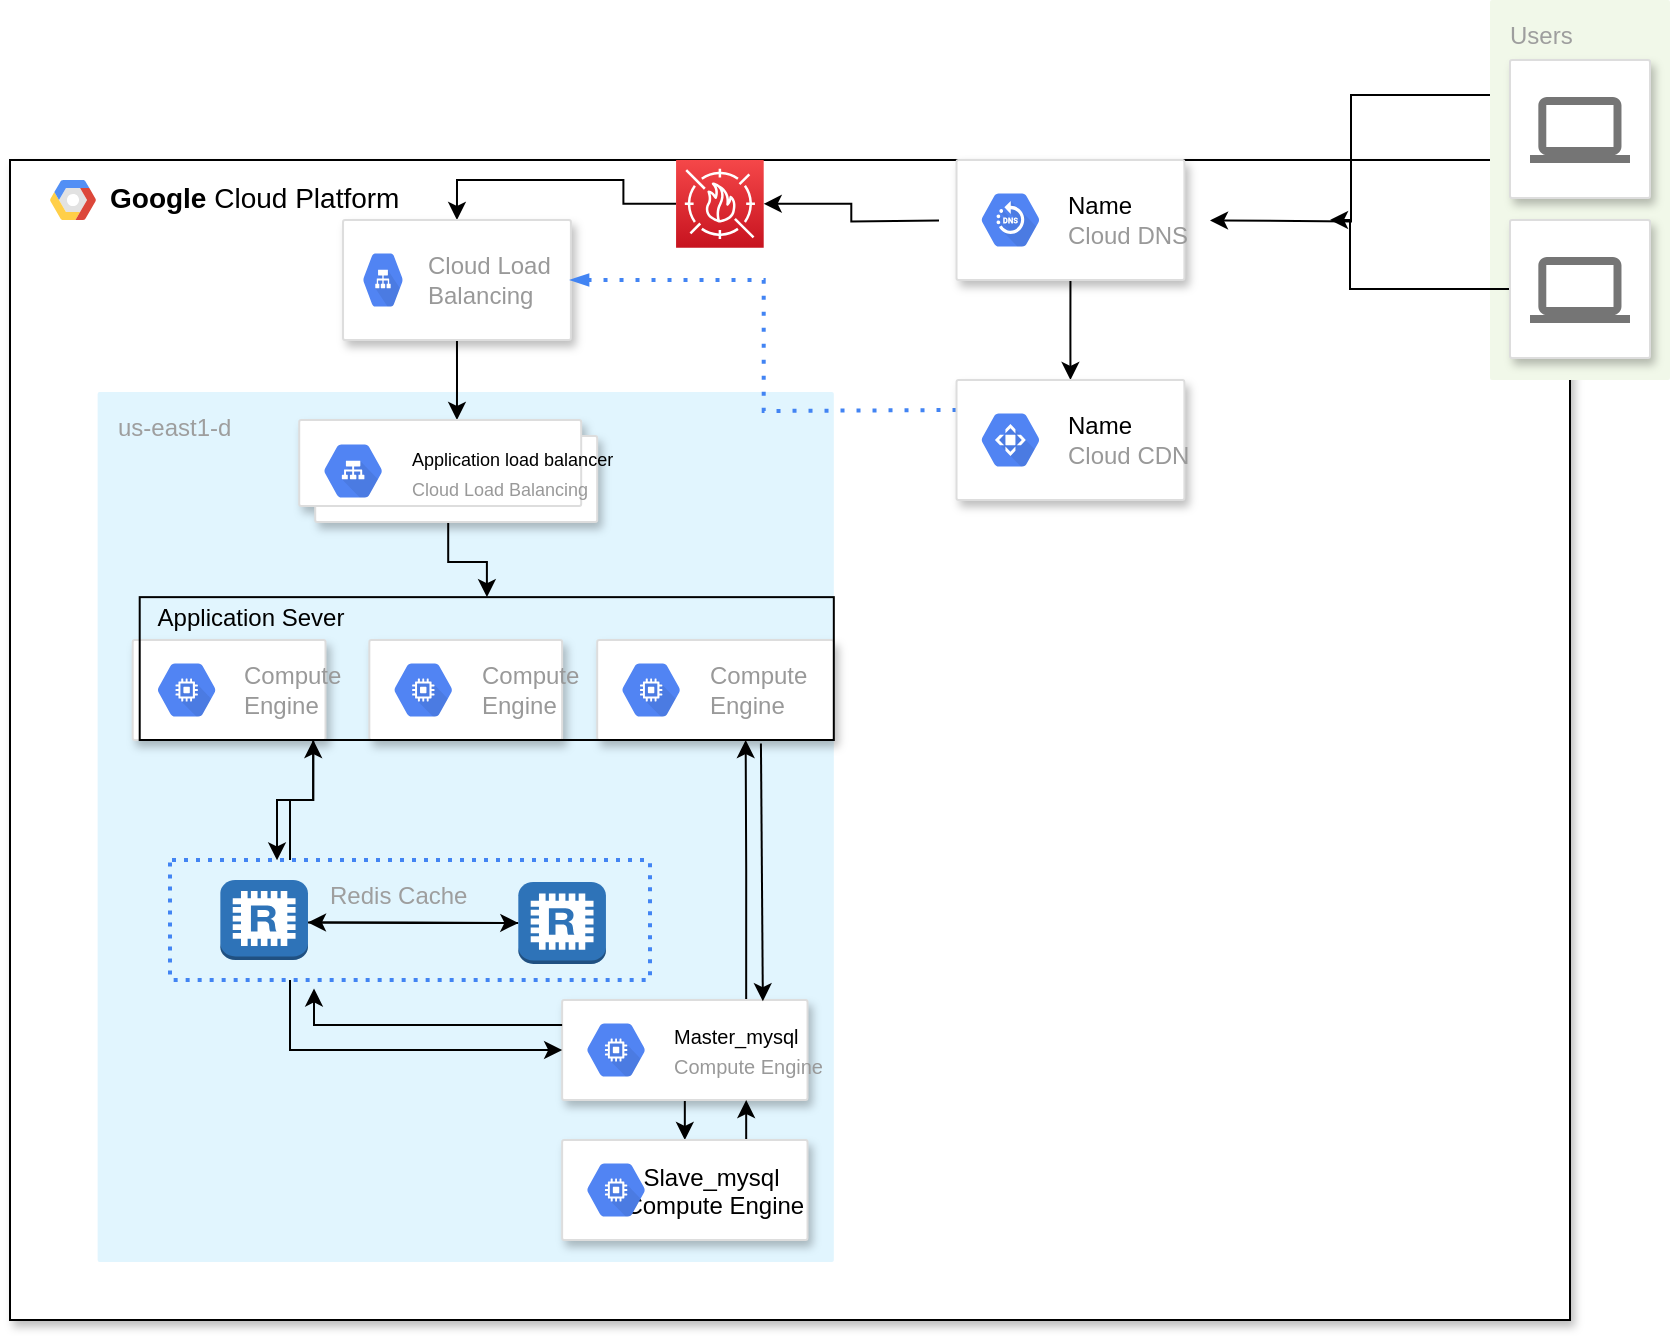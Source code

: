 <mxfile version="14.7.6" type="github">
  <diagram id="f106602c-feb2-e66a-4537-3a34d633f6aa" name="Page-1">
    <mxGraphModel dx="1038" dy="547" grid="1" gridSize="10" guides="1" tooltips="1" connect="1" arrows="1" fold="1" page="1" pageScale="1" pageWidth="1169" pageHeight="827" background="none" math="0" shadow="0">
      <root>
        <mxCell id="0" />
        <mxCell id="1" parent="0" />
        <mxCell id="14" value="&lt;b&gt;Google &lt;/b&gt;Cloud Platform" style="shadow=1;fontSize=14;align=left;spacing=10;9E9E9E;verticalAlign=top;spacingTop=-4;fontStyle=0;spacingLeft=40;html=1;" parent="1" vertex="1">
          <mxGeometry x="210" y="90" width="780" height="580" as="geometry" />
        </mxCell>
        <mxCell id="15" value="" style="shape=mxgraph.gcp2.google_cloud_platform;fillColor=#F6F6F6;strokeColor=none;shadow=0;gradientColor=none;" parent="14" vertex="1">
          <mxGeometry width="23" height="20" relative="1" as="geometry">
            <mxPoint x="20" y="10" as="offset" />
          </mxGeometry>
        </mxCell>
        <mxCell id="753" value="us-east1-d" style="rounded=1;absoluteArcSize=1;arcSize=2;html=1;strokeColor=none;gradientColor=none;shadow=0;dashed=0;strokeColor=none;fontSize=12;fontColor=#9E9E9E;align=left;verticalAlign=top;spacing=10;spacingTop=-4;fillColor=#E1F5FE;" parent="14" vertex="1">
          <mxGeometry x="43.82" y="116" width="368.09" height="435" as="geometry" />
        </mxCell>
        <mxCell id="oNovaRLqOHhdrpAC01LG-794" style="edgeStyle=orthogonalEdgeStyle;rounded=0;orthogonalLoop=1;jettySize=auto;html=1;entryX=1;entryY=0.5;entryDx=0;entryDy=0;entryPerimeter=0;exitX=0;exitY=0.5;exitDx=0;exitDy=0;" parent="14" target="oNovaRLqOHhdrpAC01LG-792" edge="1">
          <mxGeometry relative="1" as="geometry">
            <mxPoint x="464.494" y="30.208" as="sourcePoint" />
          </mxGeometry>
        </mxCell>
        <mxCell id="oNovaRLqOHhdrpAC01LG-821" style="edgeStyle=orthogonalEdgeStyle;rounded=0;orthogonalLoop=1;jettySize=auto;html=1;entryX=0.5;entryY=0;entryDx=0;entryDy=0;" parent="14" source="oNovaRLqOHhdrpAC01LG-792" target="oNovaRLqOHhdrpAC01LG-813" edge="1">
          <mxGeometry relative="1" as="geometry" />
        </mxCell>
        <mxCell id="oNovaRLqOHhdrpAC01LG-792" value="" style="points=[[0,0,0],[0.25,0,0],[0.5,0,0],[0.75,0,0],[1,0,0],[0,1,0],[0.25,1,0],[0.5,1,0],[0.75,1,0],[1,1,0],[0,0.25,0],[0,0.5,0],[0,0.75,0],[1,0.25,0],[1,0.5,0],[1,0.75,0]];outlineConnect=0;fontColor=#232F3E;gradientColor=#F54749;gradientDirection=north;fillColor=#C7131F;strokeColor=#ffffff;dashed=0;verticalLabelPosition=bottom;verticalAlign=top;align=center;html=1;fontSize=12;fontStyle=0;aspect=fixed;shape=mxgraph.aws4.resourceIcon;resIcon=mxgraph.aws4.waf;" parent="14" vertex="1">
          <mxGeometry x="333.034" width="43.82" height="43.82" as="geometry" />
        </mxCell>
        <mxCell id="oNovaRLqOHhdrpAC01LG-797" value="" style="strokeColor=#dddddd;shadow=1;strokeWidth=1;rounded=1;absoluteArcSize=1;arcSize=2;" parent="14" vertex="1">
          <mxGeometry x="179.663" y="240" width="96.404" height="50" as="geometry" />
        </mxCell>
        <mxCell id="oNovaRLqOHhdrpAC01LG-798" value="Compute&#xa;Engine" style="dashed=0;connectable=0;html=1;fillColor=#5184F3;strokeColor=none;shape=mxgraph.gcp2.hexIcon;prIcon=compute_engine;part=1;labelPosition=right;verticalLabelPosition=middle;align=left;verticalAlign=middle;spacingLeft=5;fontColor=#999999;fontSize=12;" parent="oNovaRLqOHhdrpAC01LG-797" vertex="1">
          <mxGeometry y="0.5" width="44" height="39" relative="1" as="geometry">
            <mxPoint x="5" y="-19.5" as="offset" />
          </mxGeometry>
        </mxCell>
        <mxCell id="oNovaRLqOHhdrpAC01LG-799" value="" style="strokeColor=#dddddd;shadow=1;strokeWidth=1;rounded=1;absoluteArcSize=1;arcSize=2;" parent="14" vertex="1">
          <mxGeometry x="61.348" y="240" width="96.404" height="50" as="geometry" />
        </mxCell>
        <mxCell id="oNovaRLqOHhdrpAC01LG-800" value="Compute&#xa;Engine" style="dashed=0;connectable=0;html=1;fillColor=#5184F3;strokeColor=none;shape=mxgraph.gcp2.hexIcon;prIcon=compute_engine;part=1;labelPosition=right;verticalLabelPosition=middle;align=left;verticalAlign=middle;spacingLeft=5;fontColor=#999999;fontSize=12;" parent="oNovaRLqOHhdrpAC01LG-799" vertex="1">
          <mxGeometry y="0.5" width="44" height="39" relative="1" as="geometry">
            <mxPoint x="5" y="-19.5" as="offset" />
          </mxGeometry>
        </mxCell>
        <mxCell id="oNovaRLqOHhdrpAC01LG-823" style="edgeStyle=orthogonalEdgeStyle;rounded=0;orthogonalLoop=1;jettySize=auto;html=1;exitX=0.5;exitY=1;exitDx=0;exitDy=0;" parent="14" source="oNovaRLqOHhdrpAC01LG-813" edge="1">
          <mxGeometry relative="1" as="geometry">
            <mxPoint x="223.483" y="130" as="targetPoint" />
          </mxGeometry>
        </mxCell>
        <mxCell id="oNovaRLqOHhdrpAC01LG-813" value="" style="strokeColor=#dddddd;shadow=1;strokeWidth=1;rounded=1;absoluteArcSize=1;arcSize=2;gradientColor=none;" parent="14" vertex="1">
          <mxGeometry x="166.517" y="30" width="113.933" height="60" as="geometry" />
        </mxCell>
        <mxCell id="oNovaRLqOHhdrpAC01LG-814" value="Cloud Load&#xa;Balancing" style="dashed=0;connectable=0;html=1;fillColor=#5184F3;strokeColor=none;shape=mxgraph.gcp2.hexIcon;prIcon=cloud_load_balancing;part=1;labelPosition=right;verticalLabelPosition=middle;align=left;verticalAlign=middle;spacingLeft=5;fontColor=#999999;fontSize=12;" parent="oNovaRLqOHhdrpAC01LG-813" vertex="1">
          <mxGeometry y="0.5" width="30" height="39" relative="1" as="geometry">
            <mxPoint x="5" y="-19.5" as="offset" />
          </mxGeometry>
        </mxCell>
        <mxCell id="F2nTqWCfqtZAzKlDj4tm-805" style="edgeStyle=orthogonalEdgeStyle;rounded=0;orthogonalLoop=1;jettySize=auto;html=1;exitX=0.5;exitY=1;exitDx=0;exitDy=0;" edge="1" parent="14" source="oNovaRLqOHhdrpAC01LG-817" target="F2nTqWCfqtZAzKlDj4tm-800">
          <mxGeometry relative="1" as="geometry" />
        </mxCell>
        <mxCell id="oNovaRLqOHhdrpAC01LG-817" value="" style="shape=mxgraph.gcp2.doubleRect;strokeColor=#dddddd;shadow=1;strokeWidth=1;" parent="14" vertex="1">
          <mxGeometry x="144.607" y="130" width="148.989" height="51" as="geometry" />
        </mxCell>
        <mxCell id="oNovaRLqOHhdrpAC01LG-818" value="&lt;font style=&quot;font-size: 9px&quot;&gt;&lt;font color=&quot;#000000&quot; style=&quot;font-size: 9px&quot;&gt;Application load balancer&lt;/font&gt;&lt;br&gt;Cloud Load Balancing&lt;/font&gt;" style="dashed=0;connectable=0;html=1;fillColor=#5184F3;strokeColor=none;shape=mxgraph.gcp2.hexIcon;prIcon=cloud_load_balancing;part=1;labelPosition=right;verticalLabelPosition=middle;align=left;verticalAlign=middle;spacingLeft=5;fontColor=#999999;fontSize=12;" parent="oNovaRLqOHhdrpAC01LG-817" vertex="1">
          <mxGeometry y="0.5" width="44" height="39" relative="1" as="geometry">
            <mxPoint x="5" y="-19.5" as="offset" />
          </mxGeometry>
        </mxCell>
        <mxCell id="oNovaRLqOHhdrpAC01LG-871" style="edgeStyle=orthogonalEdgeStyle;rounded=0;orthogonalLoop=1;jettySize=auto;html=1;exitX=0.5;exitY=1;exitDx=0;exitDy=0;entryX=0.5;entryY=0;entryDx=0;entryDy=0;" parent="14" source="oNovaRLqOHhdrpAC01LG-845" target="oNovaRLqOHhdrpAC01LG-847" edge="1">
          <mxGeometry relative="1" as="geometry" />
        </mxCell>
        <mxCell id="F2nTqWCfqtZAzKlDj4tm-811" style="edgeStyle=orthogonalEdgeStyle;rounded=0;orthogonalLoop=1;jettySize=auto;html=1;exitX=0.75;exitY=0;exitDx=0;exitDy=0;entryX=0.873;entryY=1;entryDx=0;entryDy=0;entryPerimeter=0;" edge="1" parent="14" source="oNovaRLqOHhdrpAC01LG-845" target="F2nTqWCfqtZAzKlDj4tm-800">
          <mxGeometry relative="1" as="geometry" />
        </mxCell>
        <mxCell id="oNovaRLqOHhdrpAC01LG-845" value="" style="strokeColor=#dddddd;shadow=1;strokeWidth=1;rounded=1;absoluteArcSize=1;arcSize=2;gradientColor=none;" parent="14" vertex="1">
          <mxGeometry x="276.067" y="420" width="122.697" height="50" as="geometry" />
        </mxCell>
        <mxCell id="oNovaRLqOHhdrpAC01LG-846" value="&lt;font style=&quot;font-size: 10px&quot;&gt;&lt;font color=&quot;#000000&quot; style=&quot;font-size: 10px&quot;&gt;Master_mysql&lt;/font&gt;&lt;br&gt;Compute Engine&lt;/font&gt;" style="dashed=0;connectable=0;html=1;fillColor=#5184F3;strokeColor=none;shape=mxgraph.gcp2.hexIcon;prIcon=compute_engine;part=1;labelPosition=right;verticalLabelPosition=middle;align=left;verticalAlign=middle;spacingLeft=5;fontColor=#999999;fontSize=12;" parent="oNovaRLqOHhdrpAC01LG-845" vertex="1">
          <mxGeometry y="0.5" width="44" height="39" relative="1" as="geometry">
            <mxPoint x="5" y="-19.5" as="offset" />
          </mxGeometry>
        </mxCell>
        <mxCell id="oNovaRLqOHhdrpAC01LG-872" style="edgeStyle=orthogonalEdgeStyle;rounded=0;orthogonalLoop=1;jettySize=auto;html=1;exitX=0.75;exitY=0;exitDx=0;exitDy=0;entryX=0.75;entryY=1;entryDx=0;entryDy=0;" parent="14" source="oNovaRLqOHhdrpAC01LG-847" target="oNovaRLqOHhdrpAC01LG-845" edge="1">
          <mxGeometry relative="1" as="geometry" />
        </mxCell>
        <mxCell id="oNovaRLqOHhdrpAC01LG-847" value="        Slave_mysql&#xa;         Compute Engine" style="strokeColor=#dddddd;shadow=1;strokeWidth=1;rounded=1;absoluteArcSize=1;arcSize=2;gradientColor=none;" parent="14" vertex="1">
          <mxGeometry x="276.067" y="490.0" width="122.697" height="50" as="geometry" />
        </mxCell>
        <mxCell id="oNovaRLqOHhdrpAC01LG-848" value="&lt;span style=&quot;color: rgba(0 , 0 , 0 , 0) ; font-family: monospace ; font-size: 0px&quot;&gt;%3CmxGraphModel%3E%3Croot%3E%3CmxCell%20id%3D%220%22%2F%3E%3CmxCell%20id%3D%221%22%20parent%3D%220%22%2F%3E%3CmxCell%20id%3D%222%22%20value%3D%22%22%20style%3D%22strokeColor%3D%23dddddd%3Bshadow%3D1%3BstrokeWidth%3D1%3Brounded%3D1%3BabsoluteArcSize%3D1%3BarcSize%3D2%3BgradientColor%3Dnone%3B%22%20vertex%3D%221%22%20parent%3D%221%22%3E%3CmxGeometry%20x%3D%22300%22%20y%3D%22520%22%20width%3D%22140%22%20height%3D%2250%22%20as%3D%22geometry%22%2F%3E%3C%2FmxCell%3E%3CmxCell%20id%3D%223%22%20value%3D%22%26lt%3Bfont%20color%3D%26quot%3B%23000000%26quot%3B%26gt%3BName%26lt%3B%2Ffont%26gt%3B%26lt%3Bbr%26gt%3BCompute%20Engine%22%20style%3D%22dashed%3D0%3Bconnectable%3D0%3Bhtml%3D1%3BfillColor%3D%235184F3%3BstrokeColor%3Dnone%3Bshape%3Dmxgraph.gcp2.hexIcon%3BprIcon%3Dcompute_engine%3Bpart%3D1%3BlabelPosition%3Dright%3BverticalLabelPosition%3Dmiddle%3Balign%3Dleft%3BverticalAlign%3Dmiddle%3BspacingLeft%3D5%3BfontColor%3D%23999999%3BfontSize%3D12%3B%22%20vertex%3D%221%22%20parent%3D%222%22%3E%3CmxGeometry%20y%3D%220.5%22%20width%3D%2244%22%20height%3D%2239%22%20relative%3D%221%22%20as%3D%22geometry%22%3E%3CmxPoint%20x%3D%225%22%20y%3D%22-19.5%22%20as%3D%22offset%22%2F%3E%3C%2FmxGeometry%3E%3C%2FmxCell%3E%3C%2Froot%3E%3C%2FmxGraphModel%3E&lt;/span&gt;" style="dashed=0;connectable=0;html=1;fillColor=#5184F3;strokeColor=none;shape=mxgraph.gcp2.hexIcon;prIcon=compute_engine;part=1;labelPosition=right;verticalLabelPosition=middle;align=left;verticalAlign=middle;spacingLeft=5;fontColor=#999999;fontSize=12;" parent="oNovaRLqOHhdrpAC01LG-847" vertex="1">
          <mxGeometry y="0.5" width="44" height="39" relative="1" as="geometry">
            <mxPoint x="5" y="-19.5" as="offset" />
          </mxGeometry>
        </mxCell>
        <mxCell id="oNovaRLqOHhdrpAC01LG-863" style="edgeStyle=orthogonalEdgeStyle;rounded=0;orthogonalLoop=1;jettySize=auto;html=1;exitX=0.5;exitY=1;exitDx=0;exitDy=0;entryX=0.5;entryY=0;entryDx=0;entryDy=0;" parent="14" source="oNovaRLqOHhdrpAC01LG-859" edge="1">
          <mxGeometry relative="1" as="geometry">
            <mxPoint x="530.225" y="110" as="targetPoint" />
          </mxGeometry>
        </mxCell>
        <mxCell id="oNovaRLqOHhdrpAC01LG-859" value="" style="strokeColor=#dddddd;shadow=1;strokeWidth=1;rounded=1;absoluteArcSize=1;arcSize=2;gradientColor=none;" parent="14" vertex="1">
          <mxGeometry x="473.258" width="113.933" height="60" as="geometry" />
        </mxCell>
        <mxCell id="oNovaRLqOHhdrpAC01LG-860" value="&lt;font color=&quot;#000000&quot;&gt;Name&lt;/font&gt;&lt;br&gt;Cloud  DNS" style="dashed=0;connectable=0;html=1;fillColor=#5184F3;strokeColor=none;shape=mxgraph.gcp2.hexIcon;prIcon=cloud_dns;part=1;labelPosition=right;verticalLabelPosition=middle;align=left;verticalAlign=middle;spacingLeft=5;fontColor=#999999;fontSize=12;" parent="oNovaRLqOHhdrpAC01LG-859" vertex="1">
          <mxGeometry y="0.5" width="44" height="39" relative="1" as="geometry">
            <mxPoint x="5" y="-19.5" as="offset" />
          </mxGeometry>
        </mxCell>
        <mxCell id="oNovaRLqOHhdrpAC01LG-864" value="" style="edgeStyle=orthogonalEdgeStyle;fontSize=12;html=1;endArrow=blockThin;endFill=1;rounded=0;strokeWidth=2;endSize=4;startSize=4;dashed=1;dashPattern=1 3;strokeColor=#4284F3;entryX=1;entryY=0.5;entryDx=0;entryDy=0;exitX=0;exitY=0.25;exitDx=0;exitDy=0;" parent="14" target="oNovaRLqOHhdrpAC01LG-813" edge="1">
          <mxGeometry width="100" relative="1" as="geometry">
            <mxPoint x="473.258" y="125" as="sourcePoint" />
            <mxPoint x="385.618" y="120" as="targetPoint" />
          </mxGeometry>
        </mxCell>
        <mxCell id="oNovaRLqOHhdrpAC01LG-865" value="" style="strokeColor=#dddddd;shadow=1;strokeWidth=1;rounded=1;absoluteArcSize=1;arcSize=2;gradientColor=none;" parent="14" vertex="1">
          <mxGeometry x="473.258" y="110" width="113.933" height="60" as="geometry" />
        </mxCell>
        <mxCell id="oNovaRLqOHhdrpAC01LG-866" value="&lt;font color=&quot;#000000&quot;&gt;Name&lt;/font&gt;&lt;br&gt;Cloud  CDN" style="dashed=0;connectable=0;html=1;fillColor=#5184F3;strokeColor=none;shape=mxgraph.gcp2.hexIcon;prIcon=cloud_cdn;part=1;labelPosition=right;verticalLabelPosition=middle;align=left;verticalAlign=middle;spacingLeft=5;fontColor=#999999;fontSize=12;" parent="oNovaRLqOHhdrpAC01LG-865" vertex="1">
          <mxGeometry y="0.5" width="44" height="39" relative="1" as="geometry">
            <mxPoint x="5" y="-19.5" as="offset" />
          </mxGeometry>
        </mxCell>
        <mxCell id="oNovaRLqOHhdrpAC01LG-869" style="edgeStyle=orthogonalEdgeStyle;rounded=0;orthogonalLoop=1;jettySize=auto;html=1;exitX=1;exitY=0.53;exitDx=0;exitDy=0;exitPerimeter=0;entryX=0;entryY=0.5;entryDx=0;entryDy=0;entryPerimeter=0;" parent="14" source="oNovaRLqOHhdrpAC01LG-867" target="oNovaRLqOHhdrpAC01LG-868" edge="1">
          <mxGeometry relative="1" as="geometry" />
        </mxCell>
        <mxCell id="oNovaRLqOHhdrpAC01LG-867" value="" style="outlineConnect=0;dashed=0;verticalLabelPosition=bottom;verticalAlign=top;align=center;html=1;shape=mxgraph.aws3.redis;fillColor=#2E73B8;gradientColor=none;" parent="14" vertex="1">
          <mxGeometry x="105.169" y="360" width="43.82" height="40" as="geometry" />
        </mxCell>
        <mxCell id="oNovaRLqOHhdrpAC01LG-870" style="edgeStyle=orthogonalEdgeStyle;rounded=0;orthogonalLoop=1;jettySize=auto;html=1;entryX=1;entryY=0.53;entryDx=0;entryDy=0;entryPerimeter=0;" parent="14" source="oNovaRLqOHhdrpAC01LG-868" target="oNovaRLqOHhdrpAC01LG-867" edge="1">
          <mxGeometry relative="1" as="geometry" />
        </mxCell>
        <mxCell id="oNovaRLqOHhdrpAC01LG-868" value="" style="outlineConnect=0;dashed=0;verticalLabelPosition=bottom;verticalAlign=top;align=center;html=1;shape=mxgraph.aws3.redis;fillColor=#2E73B8;gradientColor=none;" parent="14" vertex="1">
          <mxGeometry x="254.157" y="361" width="43.82" height="41" as="geometry" />
        </mxCell>
        <mxCell id="oNovaRLqOHhdrpAC01LG-801" value="" style="strokeColor=#dddddd;shadow=1;strokeWidth=1;rounded=1;absoluteArcSize=1;arcSize=2;" parent="14" vertex="1">
          <mxGeometry x="293.596" y="240" width="118.315" height="50" as="geometry" />
        </mxCell>
        <mxCell id="oNovaRLqOHhdrpAC01LG-802" value="Compute&#xa;Engine" style="dashed=0;connectable=0;html=1;fillColor=#5184F3;strokeColor=none;shape=mxgraph.gcp2.hexIcon;prIcon=compute_engine;part=1;labelPosition=right;verticalLabelPosition=middle;align=left;verticalAlign=middle;spacingLeft=5;fontColor=#999999;fontSize=12;" parent="oNovaRLqOHhdrpAC01LG-801" vertex="1">
          <mxGeometry y="0.5" width="44" height="39" relative="1" as="geometry">
            <mxPoint x="5" y="-19.5" as="offset" />
          </mxGeometry>
        </mxCell>
        <mxCell id="F2nTqWCfqtZAzKlDj4tm-800" value="" style="rounded=0;whiteSpace=wrap;html=1;fillColor=none;" vertex="1" parent="oNovaRLqOHhdrpAC01LG-801">
          <mxGeometry x="-228.742" y="-21.429" width="347.056" height="71.429" as="geometry" />
        </mxCell>
        <mxCell id="F2nTqWCfqtZAzKlDj4tm-804" value="Application Sever&lt;br&gt;" style="text;html=1;strokeColor=none;fillColor=none;align=center;verticalAlign=middle;whiteSpace=wrap;rounded=0;" vertex="1" parent="oNovaRLqOHhdrpAC01LG-801">
          <mxGeometry x="-223.483" y="-21.43" width="100.787" height="21.43" as="geometry" />
        </mxCell>
        <mxCell id="F2nTqWCfqtZAzKlDj4tm-814" value="" style="endArrow=classic;html=1;exitX=0.895;exitY=1.025;exitDx=0;exitDy=0;exitPerimeter=0;entryX=0.818;entryY=0.012;entryDx=0;entryDy=0;entryPerimeter=0;" edge="1" parent="14" source="F2nTqWCfqtZAzKlDj4tm-800" target="oNovaRLqOHhdrpAC01LG-845">
          <mxGeometry width="50" height="50" relative="1" as="geometry">
            <mxPoint x="380" y="340" as="sourcePoint" />
            <mxPoint x="430" y="290" as="targetPoint" />
          </mxGeometry>
        </mxCell>
        <mxCell id="oNovaRLqOHhdrpAC01LG-887" value="&amp;nbsp; &amp;nbsp; &amp;nbsp; &amp;nbsp; &amp;nbsp; &amp;nbsp; &amp;nbsp; &amp;nbsp; &amp;nbsp; &amp;nbsp; &amp;nbsp;Redis Cache" style="rounded=1;absoluteArcSize=1;arcSize=2;html=1;strokeColor=none;gradientColor=none;shadow=0;dashed=1;strokeColor=#4284F3;fontSize=12;fontColor=#9E9E9E;align=left;verticalAlign=top;spacing=10;spacingTop=-4;fillColor=none;dashPattern=1 2;strokeWidth=2;" parent="14" vertex="1">
          <mxGeometry x="80" y="350" width="240" height="60" as="geometry" />
        </mxCell>
        <mxCell id="F2nTqWCfqtZAzKlDj4tm-807" style="edgeStyle=orthogonalEdgeStyle;rounded=0;orthogonalLoop=1;jettySize=auto;html=1;exitX=0.25;exitY=1;exitDx=0;exitDy=0;entryX=0.223;entryY=0.003;entryDx=0;entryDy=0;entryPerimeter=0;" edge="1" parent="14" source="F2nTqWCfqtZAzKlDj4tm-800" target="oNovaRLqOHhdrpAC01LG-887">
          <mxGeometry relative="1" as="geometry" />
        </mxCell>
        <mxCell id="F2nTqWCfqtZAzKlDj4tm-808" style="edgeStyle=orthogonalEdgeStyle;rounded=0;orthogonalLoop=1;jettySize=auto;html=1;exitX=0.25;exitY=0;exitDx=0;exitDy=0;entryX=0.25;entryY=1;entryDx=0;entryDy=0;" edge="1" parent="14" source="oNovaRLqOHhdrpAC01LG-887" target="F2nTqWCfqtZAzKlDj4tm-800">
          <mxGeometry relative="1" as="geometry" />
        </mxCell>
        <mxCell id="F2nTqWCfqtZAzKlDj4tm-809" style="edgeStyle=orthogonalEdgeStyle;rounded=0;orthogonalLoop=1;jettySize=auto;html=1;exitX=0.25;exitY=1;exitDx=0;exitDy=0;entryX=0;entryY=0.5;entryDx=0;entryDy=0;" edge="1" parent="14" source="oNovaRLqOHhdrpAC01LG-887" target="oNovaRLqOHhdrpAC01LG-845">
          <mxGeometry relative="1" as="geometry" />
        </mxCell>
        <mxCell id="F2nTqWCfqtZAzKlDj4tm-810" style="edgeStyle=orthogonalEdgeStyle;rounded=0;orthogonalLoop=1;jettySize=auto;html=1;exitX=0;exitY=0.25;exitDx=0;exitDy=0;entryX=0.3;entryY=1.07;entryDx=0;entryDy=0;entryPerimeter=0;" edge="1" parent="14" source="oNovaRLqOHhdrpAC01LG-845" target="oNovaRLqOHhdrpAC01LG-887">
          <mxGeometry relative="1" as="geometry" />
        </mxCell>
        <mxCell id="oNovaRLqOHhdrpAC01LG-827" style="edgeStyle=orthogonalEdgeStyle;rounded=0;orthogonalLoop=1;jettySize=auto;html=1;exitX=0;exitY=0.25;exitDx=0;exitDy=0;entryX=1;entryY=0.5;entryDx=0;entryDy=0;" parent="1" source="756" edge="1">
          <mxGeometry relative="1" as="geometry">
            <mxPoint x="810" y="120.208" as="targetPoint" />
          </mxGeometry>
        </mxCell>
        <mxCell id="756" value="Users" style="rounded=1;absoluteArcSize=1;arcSize=2;html=1;strokeColor=none;gradientColor=none;shadow=0;dashed=0;strokeColor=none;fontSize=12;fontColor=#9E9E9E;align=left;verticalAlign=top;spacing=10;spacingTop=-4;fillColor=#F1F8E9;" parent="1" vertex="1">
          <mxGeometry x="950" y="10" width="90" height="190" as="geometry" />
        </mxCell>
        <mxCell id="749" value="" style="strokeColor=#dddddd;fillColor=#ffffff;shadow=1;strokeWidth=1;rounded=1;absoluteArcSize=1;arcSize=2;labelPosition=center;verticalLabelPosition=middle;align=center;verticalAlign=bottom;spacingLeft=0;fontColor=#999999;fontSize=12;whiteSpace=wrap;spacingBottom=2;html=1;" parent="1" vertex="1">
          <mxGeometry x="960" y="40" width="70" height="69" as="geometry" />
        </mxCell>
        <mxCell id="750" value="" style="dashed=0;connectable=0;html=1;fillColor=#757575;strokeColor=none;shape=mxgraph.gcp2.laptop;part=1;" parent="749" vertex="1">
          <mxGeometry x="0.5" width="50" height="33" relative="1" as="geometry">
            <mxPoint x="-25" y="18.5" as="offset" />
          </mxGeometry>
        </mxCell>
        <mxCell id="oNovaRLqOHhdrpAC01LG-828" style="edgeStyle=orthogonalEdgeStyle;rounded=0;orthogonalLoop=1;jettySize=auto;html=1;exitX=0;exitY=0.5;exitDx=0;exitDy=0;" parent="1" source="oNovaRLqOHhdrpAC01LG-788" edge="1">
          <mxGeometry relative="1" as="geometry">
            <mxPoint x="870" y="120" as="targetPoint" />
            <Array as="points">
              <mxPoint x="880" y="155" />
              <mxPoint x="880" y="120" />
            </Array>
          </mxGeometry>
        </mxCell>
        <mxCell id="oNovaRLqOHhdrpAC01LG-788" value="" style="strokeColor=#dddddd;fillColor=#ffffff;shadow=1;strokeWidth=1;rounded=1;absoluteArcSize=1;arcSize=2;labelPosition=center;verticalLabelPosition=middle;align=center;verticalAlign=bottom;spacingLeft=0;fontColor=#999999;fontSize=12;whiteSpace=wrap;spacingBottom=2;html=1;" parent="1" vertex="1">
          <mxGeometry x="960" y="120" width="70" height="69" as="geometry" />
        </mxCell>
        <mxCell id="oNovaRLqOHhdrpAC01LG-789" value="" style="dashed=0;connectable=0;html=1;fillColor=#757575;strokeColor=none;shape=mxgraph.gcp2.laptop;part=1;" parent="oNovaRLqOHhdrpAC01LG-788" vertex="1">
          <mxGeometry x="0.5" width="50" height="33" relative="1" as="geometry">
            <mxPoint x="-25" y="18.5" as="offset" />
          </mxGeometry>
        </mxCell>
      </root>
    </mxGraphModel>
  </diagram>
</mxfile>
